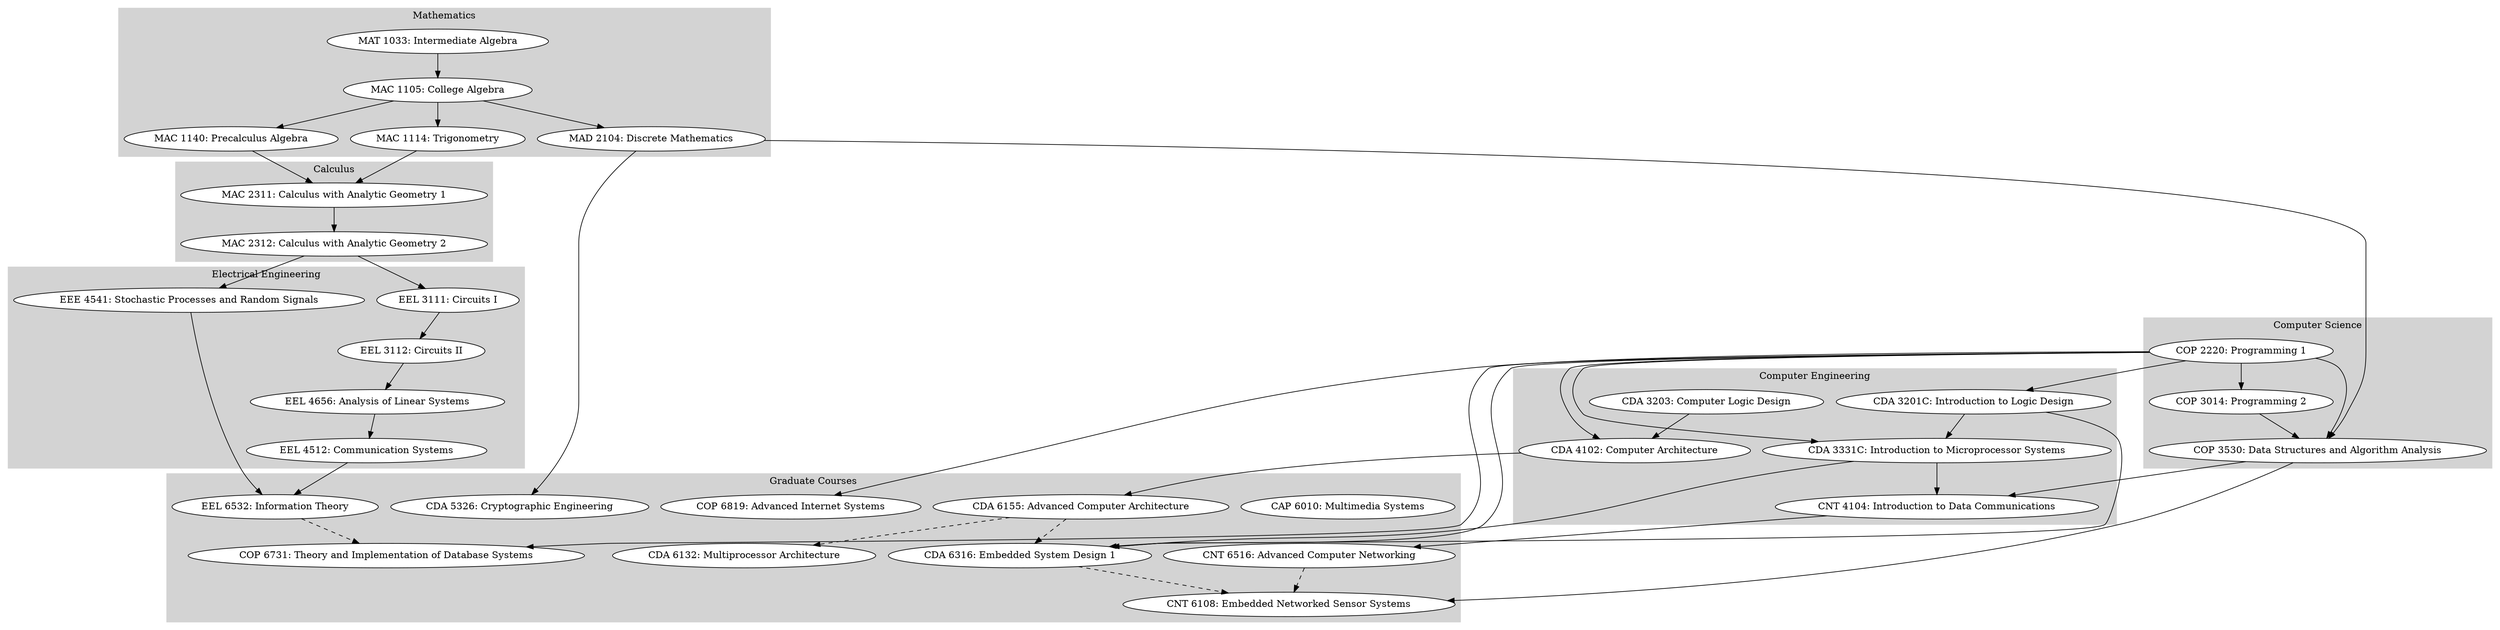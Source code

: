 digraph G {    
    CAP_6010 [
        fillcolor = white,
        label = "CAP 6010: Multimedia Systems",
        style = filled
    ]
    
    CDA_3201C [
        fillcolor = white,
        label = "CDA 3201C: Introduction to Logic Design",
        style = filled
    ]
    
    CDA_3203 [
        fillcolor = white,
        label = "CDA 3203: Computer Logic Design",
        style = filled
    ]
    
    CDA_3331C [
        fillcolor = white,
        label = "CDA 3331C: Introduction to Microprocessor Systems",
        style = filled
    ]
    
    CDA_4102 [
        fillcolor = white,
        label = "CDA 4102: Computer Architecture",
        style = filled
    ]
    
    CDA_5326 [
        fillcolor = white,
        label = "CDA 5326: Cryptographic Engineering",
        style = filled
    ]
    
    CDA_6132 [
        fillcolor = white,
        label = "CDA 6132: Multiprocessor Architecture",
        style = filled
    ]
    
    CDA_6316 [
        fillcolor = white,
        label = "CDA 6316: Embedded System Design 1",
        style = filled
    ]
    
    CDA_6155 [
        fillcolor = white,
        label = "CDA 6155: Advanced Computer Architecture",
        style = filled
    ]
    
    CNT_4104 [
        fillcolor = white,
        label = "CNT 4104: Introduction to Data Communications",
        style = filled
    ]
    
    CNT_6108 [
        fillcolor = white,
        label = "CNT 6108: Embedded Networked Sensor Systems",
        style = filled
    ]
    
    CNT_6516 [
        fillcolor = white,
        label = "CNT 6516: Advanced Computer Networking",
        style = filled
    ]
    
    COP_2220 [
        fillcolor = white,
        label = "COP 2220: Programming 1",
        style = filled
    ]
    
    COP_3014 [
        fillcolor = white,
        label = "COP 3014: Programming 2",
        style = filled
    ]
    
    COP_3530 [
        fillcolor = white,
        label = "COP 3530: Data Structures and Algorithm Analysis",
        style = filled
    ]
    
    COP_6819 [
        fillcolor = white,
        label = "COP 6819: Advanced Internet Systems",
        style = filled
    ]
    
    COP_6731 [
        fillcolor = white,
        label = "COP 6731: Theory and Implementation of Database Systems",
        style = filled
    ]
    
    EEE_4541 [
        fillcolor = white,
        label = "EEE 4541: Stochastic Processes and Random Signals",
        style = filled
    ]
    
    EEL_3111 [
        fillcolor = white,
        label = "EEL 3111: Circuits I",
        style = filled
    ]
    
    EEL_3112 [
        fillcolor = white,
        label = "EEL 3112: Circuits II",
        style = filled
    ]
    
    EEL_4512 [
        fillcolor = white,
        label = "EEL 4512: Communication Systems",
        style = filled
    ]
    
    EEL_4656 [
        fillcolor = white,
        label = "EEL 4656: Analysis of Linear Systems",
        style = filled
    ]
    
    EEL_6532 [
        fillcolor = white,
        label = "EEL 6532: Information Theory",
        style = filled
    ]
    
    MAC_1105 [
        fillcolor = white,
        label = "MAC 1105: College Algebra",
        style = filled
    ]
    
    MAC_1114 [
        fillcolor = white,
        label = "MAC 1114: Trigonometry",
        style = filled
    ]
    
    MAC_1140 [
        fillcolor = white,
        label = "MAC 1140: Precalculus Algebra",
        style = filled
    ]
    
    MAC_2311 [
        fillcolor = white,
        label = "MAC 2311: Calculus with Analytic Geometry 1",
        style = filled
    ]
    
    MAC_2312 [
        fillcolor = white,
        label = "MAC 2312: Calculus with Analytic Geometry 2",
        style = filled
    ]
    
    MAD_2104 [
        fillcolor = white,
        label = "MAD 2104: Discrete Mathematics",
        style = filled
    ]
    
    MAT_1033 [
        fillcolor = white,
        label = "MAT 1033: Intermediate Algebra",
        style = filled
    ]

    subgraph cluster_0 {
        color = lightgrey
        label = "Mathematics"
        style = filled

        MAC_1105  -> MAC_1114
        MAC_1105  -> MAC_1140
        MAC_1105  -> MAD_2104
        
        MAT_1033  -> MAC_1105
    }

    subgraph cluster_1 {
        color = lightgrey
        label = "Calculus"
        style = filled

        MAC_1114  -> MAC_2311
        MAC_1140  -> MAC_2311
        MAC_2311  -> MAC_2312
    }

    subgraph cluster_2 {
        color = lightgrey
        label = "Computer Engineering"
        style = filled

        CDA_3201C -> CDA_3331C
        CDA_3331C -> CNT_4104
        CDA_3203  -> CDA_4102
    }

    subgraph cluster_3 {
        color = lightgrey
        label = "Computer Science"
        style = filled
        
        COP_2220  -> CDA_3201C
        COP_2220  -> CDA_3331C
        COP_2220  -> CDA_4102
        COP_2220  -> COP_3014
        COP_2220  -> COP_3530
        COP_3014  -> COP_3530
        COP_3530  -> CNT_4104
        
        MAD_2104  -> COP_3530
    }

    subgraph cluster_4 {
        color = lightgrey
        label = "Electrical Engineering"
        style = filled

        EEL_3111  -> EEL_3112
        EEL_3112  -> EEL_4656
        EEL_4656  -> EEL_4512
        
        MAC_2312  -> EEE_4541
        MAC_2312  -> EEL_3111
    }
    
    subgraph cluster_5 {
        color = lightgrey
        label = "Graduate Courses"
        style = filled
        
        CAP_6010
        
        CDA_5326
        CDA_6155
        
        CNT_6516
        
        COP_6819
        
        CDA_6155  -> CDA_6132 [style = "dashed"]
        CDA_6155  -> CDA_6316 [style = "dashed"]
        CDA_6316  -> CNT_6108 [style = "dashed"]
        
        CNT_6516  -> CNT_6108 [style = "dashed"]
        
        EEL_6532  -> COP_6731 [style = "dashed"]
    }
    
    CDA_3201C -> CDA_6316
    CDA_3331C -> CDA_6316
    CDA_4102  -> CDA_6155
    
    CNT_4104  -> CNT_6516
    
    COP_2220  -> CDA_6316
    COP_2220  -> COP_6731
    COP_2220  -> COP_6819
    COP_3530  -> CNT_6108
    
    EEE_4541  -> EEL_6532

    EEL_4512  -> EEL_6532
    
    MAD_2104  -> CDA_5326
}